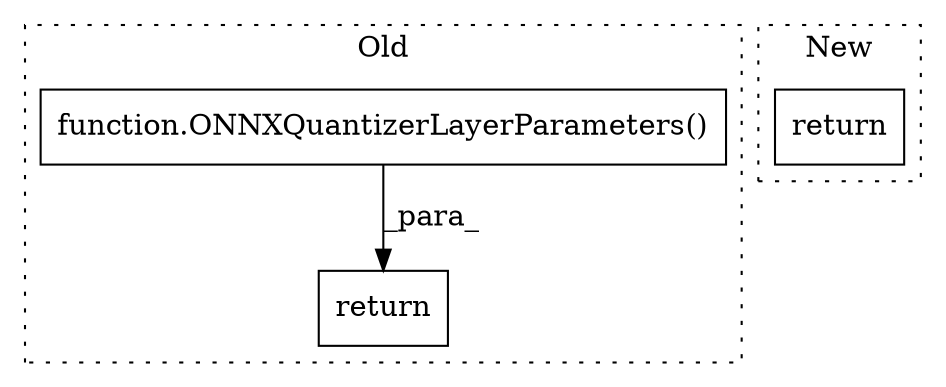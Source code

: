 digraph G {
subgraph cluster0 {
1 [label="function.ONNXQuantizerLayerParameters()" a="75" s="4412,4485" l="29,1" shape="box"];
3 [label="return" a="93" s="4405" l="7" shape="box"];
label = "Old";
style="dotted";
}
subgraph cluster1 {
2 [label="return" a="93" s="5046" l="7" shape="box"];
label = "New";
style="dotted";
}
1 -> 3 [label="_para_"];
}